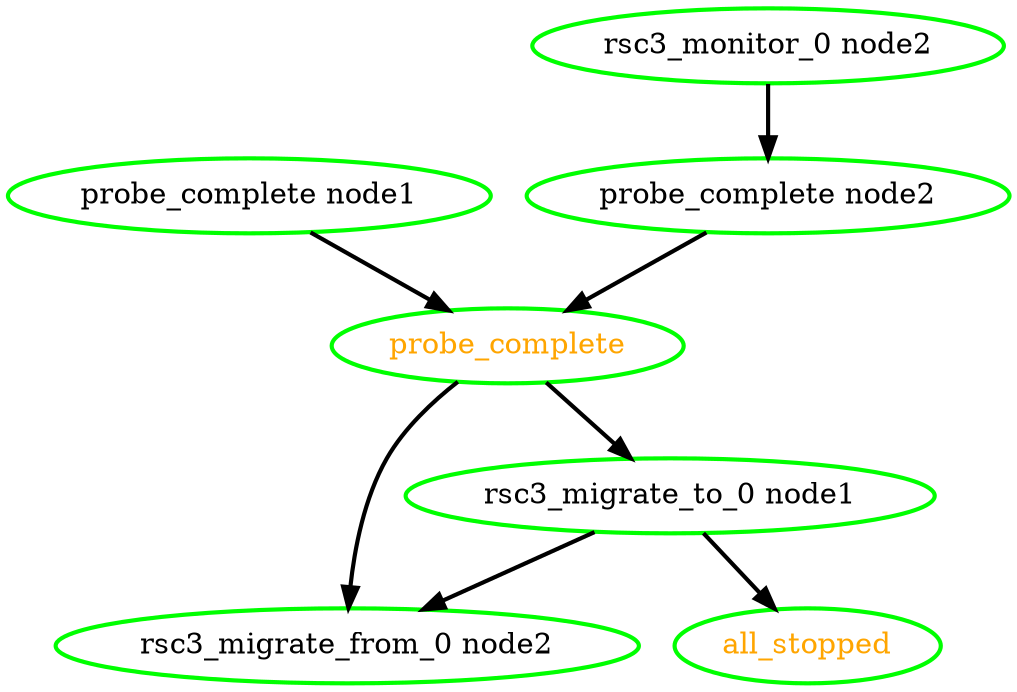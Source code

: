 digraph "g" {
"all_stopped" [ style=bold color="green" fontcolor="orange"  ]
"probe_complete node1" -> "probe_complete" [ style = bold]
"probe_complete node1" [ style=bold color="green" fontcolor="black"  ]
"probe_complete node2" -> "probe_complete" [ style = bold]
"probe_complete node2" [ style=bold color="green" fontcolor="black"  ]
"probe_complete" -> "rsc3_migrate_from_0 node2" [ style = bold]
"probe_complete" -> "rsc3_migrate_to_0 node1" [ style = bold]
"probe_complete" [ style=bold color="green" fontcolor="orange"  ]
"rsc3_migrate_from_0 node2" [ style=bold color="green" fontcolor="black"  ]
"rsc3_migrate_to_0 node1" -> "all_stopped" [ style = bold]
"rsc3_migrate_to_0 node1" -> "rsc3_migrate_from_0 node2" [ style = bold]
"rsc3_migrate_to_0 node1" [ style=bold color="green" fontcolor="black"  ]
"rsc3_monitor_0 node2" -> "probe_complete node2" [ style = bold]
"rsc3_monitor_0 node2" [ style=bold color="green" fontcolor="black"  ]
}

